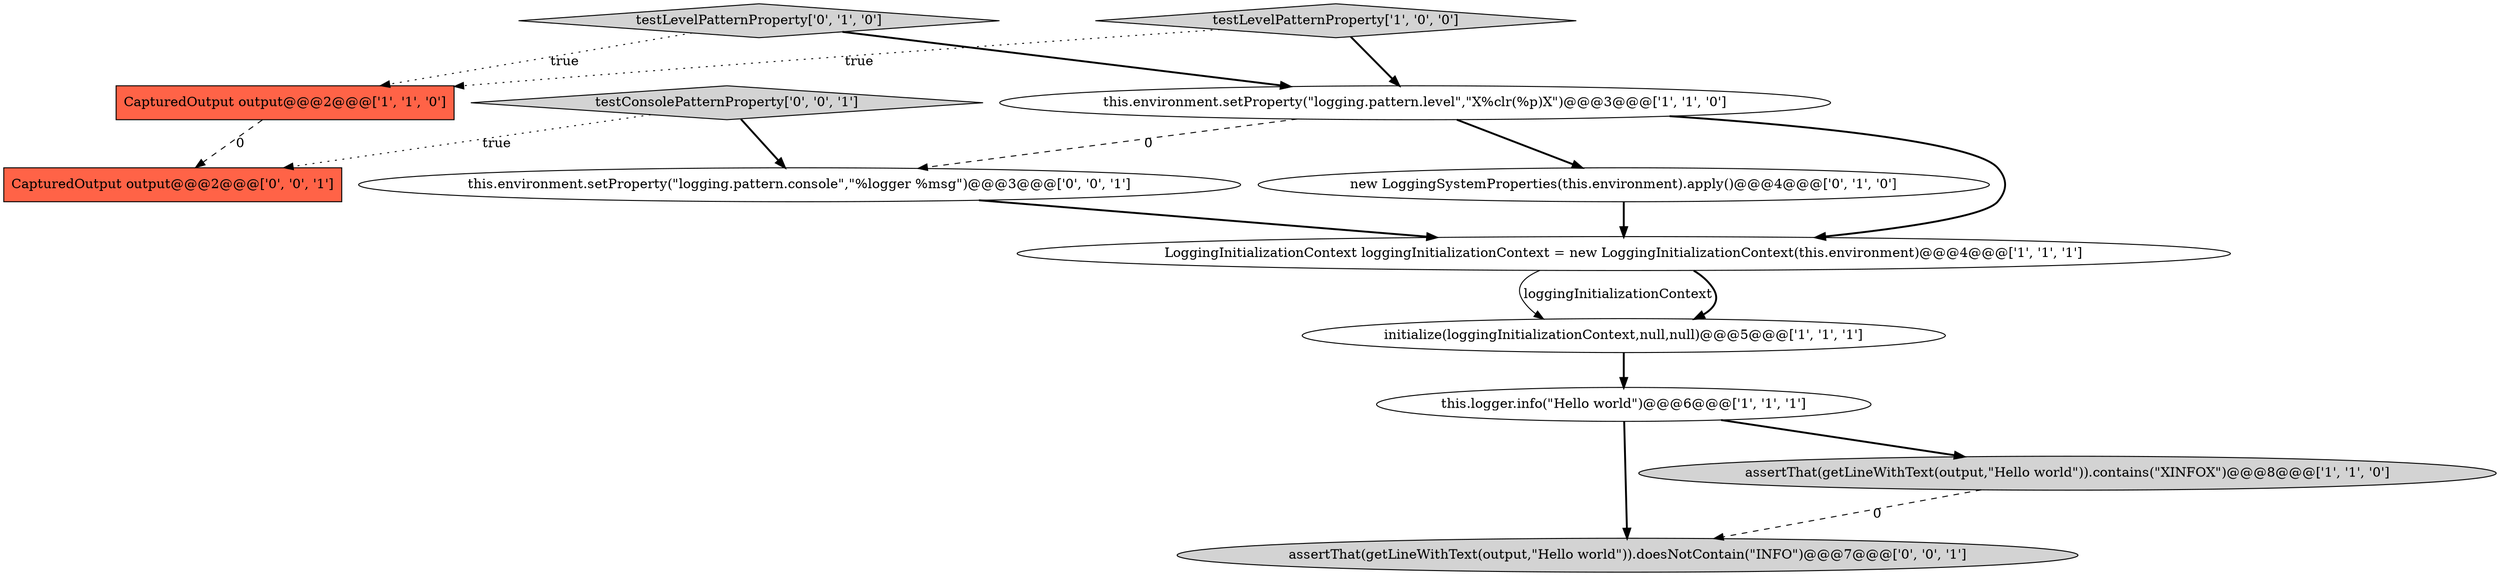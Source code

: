 digraph {
10 [style = filled, label = "assertThat(getLineWithText(output,\"Hello world\")).doesNotContain(\"INFO\")@@@7@@@['0', '0', '1']", fillcolor = lightgray, shape = ellipse image = "AAA0AAABBB3BBB"];
11 [style = filled, label = "this.environment.setProperty(\"logging.pattern.console\",\"%logger %msg\")@@@3@@@['0', '0', '1']", fillcolor = white, shape = ellipse image = "AAA0AAABBB3BBB"];
3 [style = filled, label = "CapturedOutput output@@@2@@@['1', '1', '0']", fillcolor = tomato, shape = box image = "AAA0AAABBB1BBB"];
9 [style = filled, label = "CapturedOutput output@@@2@@@['0', '0', '1']", fillcolor = tomato, shape = box image = "AAA0AAABBB3BBB"];
4 [style = filled, label = "LoggingInitializationContext loggingInitializationContext = new LoggingInitializationContext(this.environment)@@@4@@@['1', '1', '1']", fillcolor = white, shape = ellipse image = "AAA0AAABBB1BBB"];
1 [style = filled, label = "this.logger.info(\"Hello world\")@@@6@@@['1', '1', '1']", fillcolor = white, shape = ellipse image = "AAA0AAABBB1BBB"];
7 [style = filled, label = "new LoggingSystemProperties(this.environment).apply()@@@4@@@['0', '1', '0']", fillcolor = white, shape = ellipse image = "AAA1AAABBB2BBB"];
8 [style = filled, label = "testLevelPatternProperty['0', '1', '0']", fillcolor = lightgray, shape = diamond image = "AAA0AAABBB2BBB"];
5 [style = filled, label = "testLevelPatternProperty['1', '0', '0']", fillcolor = lightgray, shape = diamond image = "AAA0AAABBB1BBB"];
12 [style = filled, label = "testConsolePatternProperty['0', '0', '1']", fillcolor = lightgray, shape = diamond image = "AAA0AAABBB3BBB"];
0 [style = filled, label = "initialize(loggingInitializationContext,null,null)@@@5@@@['1', '1', '1']", fillcolor = white, shape = ellipse image = "AAA0AAABBB1BBB"];
2 [style = filled, label = "this.environment.setProperty(\"logging.pattern.level\",\"X%clr(%p)X\")@@@3@@@['1', '1', '0']", fillcolor = white, shape = ellipse image = "AAA0AAABBB1BBB"];
6 [style = filled, label = "assertThat(getLineWithText(output,\"Hello world\")).contains(\"XINFOX\")@@@8@@@['1', '1', '0']", fillcolor = lightgray, shape = ellipse image = "AAA0AAABBB1BBB"];
5->2 [style = bold, label=""];
4->0 [style = solid, label="loggingInitializationContext"];
12->11 [style = bold, label=""];
8->3 [style = dotted, label="true"];
8->2 [style = bold, label=""];
11->4 [style = bold, label=""];
2->11 [style = dashed, label="0"];
12->9 [style = dotted, label="true"];
2->4 [style = bold, label=""];
7->4 [style = bold, label=""];
1->10 [style = bold, label=""];
6->10 [style = dashed, label="0"];
1->6 [style = bold, label=""];
3->9 [style = dashed, label="0"];
0->1 [style = bold, label=""];
2->7 [style = bold, label=""];
4->0 [style = bold, label=""];
5->3 [style = dotted, label="true"];
}
